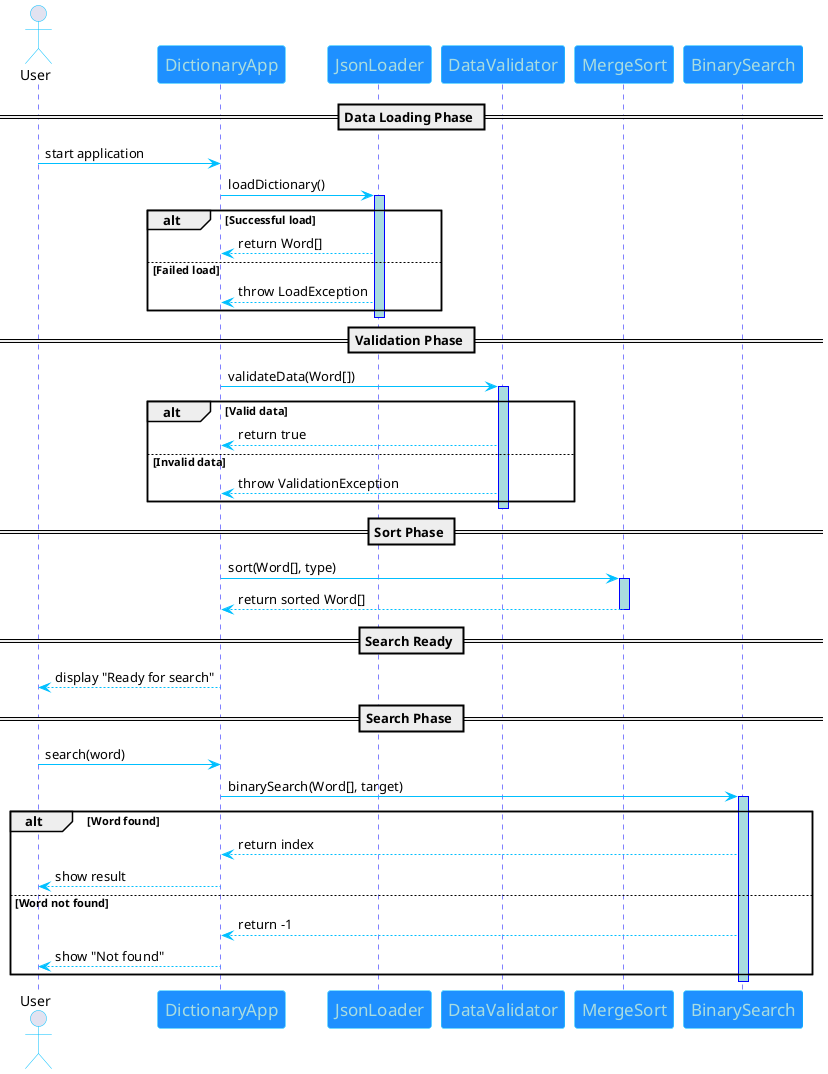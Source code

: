 @startuml "Dictionary Search Flow"

skinparam backgroundColor #FFFFFF
skinparam sequence {
    ArrowColor DeepSkyBlue
    ActorBorderColor DeepSkyBlue
    LifeLineBorderColor blue
    LifeLineBackgroundColor #A9DCDF
    
    ParticipantBorderColor DeepSkyBlue
    ParticipantBackgroundColor DodgerBlue
    ParticipantFontName Impact
    ParticipantFontSize 17
    ParticipantFontColor #A9DCDF
}

actor User
participant "DictionaryApp" as App
participant "JsonLoader" as Loader
participant "DataValidator" as Validator
participant "MergeSort" as Sorter
participant "BinarySearch" as Searcher

== Data Loading Phase ==
User -> App: start application
App -> Loader: loadDictionary()
activate Loader
    
alt Successful load
    Loader --> App: return Word[]
else Failed load
    Loader --> App: throw LoadException
end
deactivate Loader

== Validation Phase ==
App -> Validator: validateData(Word[])
activate Validator
    
alt Valid data
    Validator --> App: return true
else Invalid data
    Validator --> App: throw ValidationException
end
deactivate Validator

== Sort Phase ==
App -> Sorter: sort(Word[], type)
activate Sorter
Sorter --> App: return sorted Word[]
deactivate Sorter

== Search Ready ==
App --> User: display "Ready for search"

== Search Phase ==
User -> App: search(word)
App -> Searcher: binarySearch(Word[], target)
activate Searcher

alt Word found
    Searcher --> App: return index
    App --> User: show result
else Word not found
    Searcher --> App: return -1
    App --> User: show "Not found"
end
deactivate Searcher

@enduml